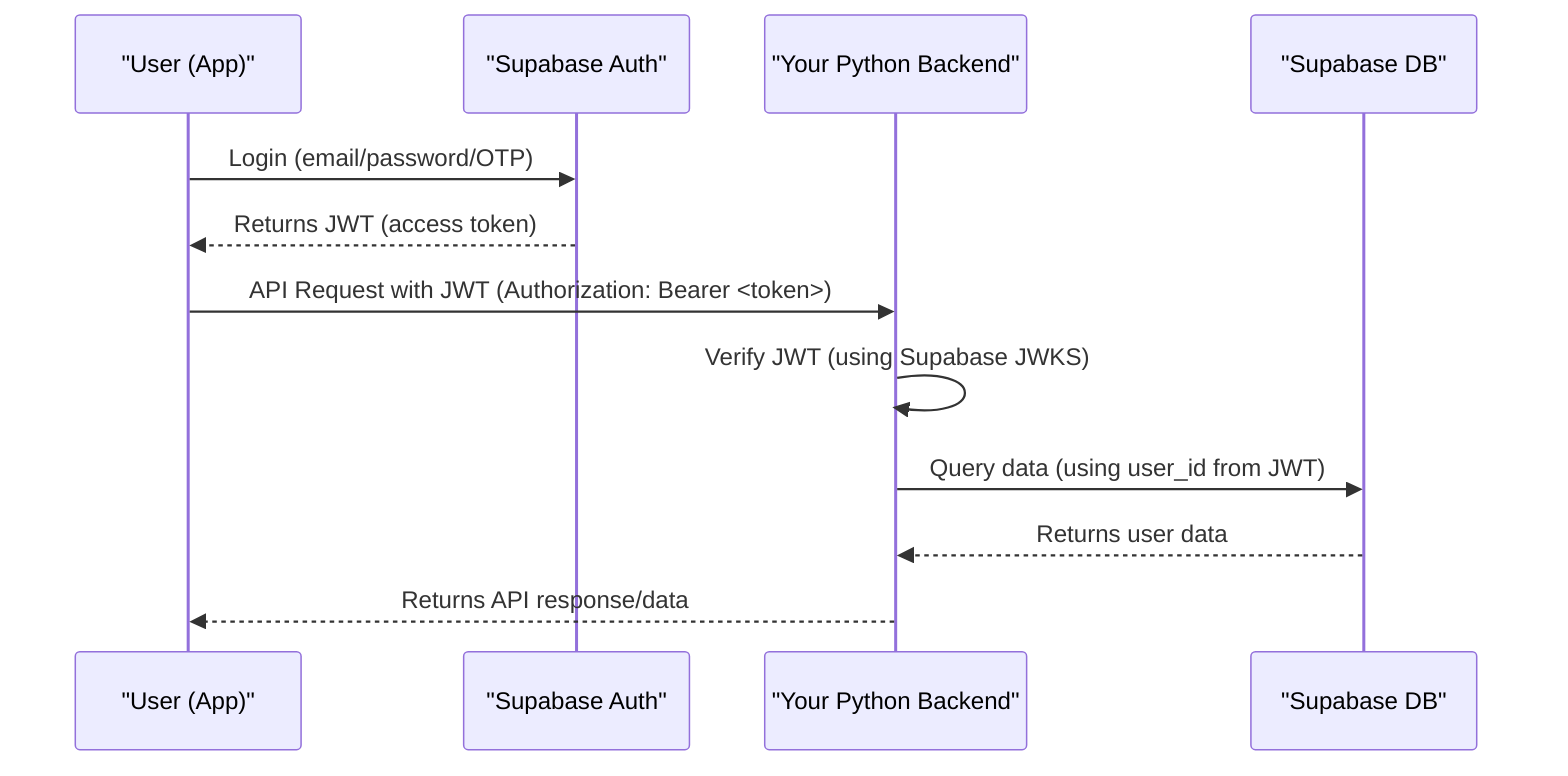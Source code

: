 sequenceDiagram
    participant User as "User (App)"
    participant Supabase as "Supabase Auth"
    participant Backend as "Your Python Backend"
    participant SupabaseDB as "Supabase DB"

    User->>Supabase: Login (email/password/OTP)
    Supabase-->>User: Returns JWT (access token)
    User->>Backend: API Request with JWT (Authorization: Bearer <token>)
    Backend->>Backend: Verify JWT (using Supabase JWKS)
    Backend->>SupabaseDB: Query data (using user_id from JWT)
    SupabaseDB-->>Backend: Returns user data
    Backend-->>User: Returns API response/data